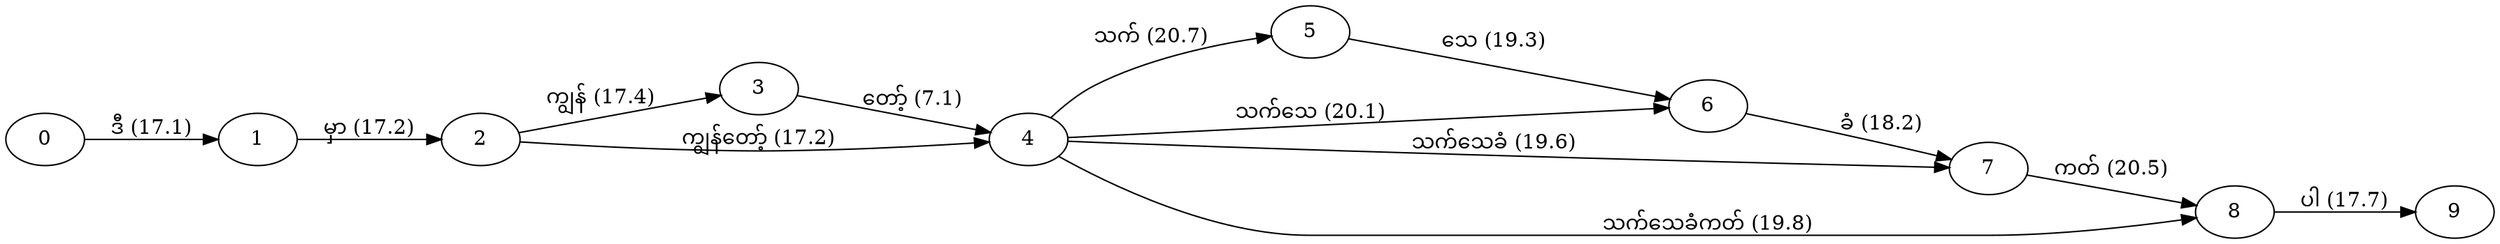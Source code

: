 digraph DAG {
  rankdir=LR;
  0 -> 1 [label="ဒီ (17.1)"];
  1 -> 2 [label="မှာ (17.2)"];
  2 -> 3 [label="ကျွန် (17.4)"];
  2 -> 4 [label="ကျွန်တော့် (17.2)"];
  3 -> 4 [label="တော့် (7.1)"];
  4 -> 5 [label="သက် (20.7)"];
  4 -> 6 [label="သက်သေ (20.1)"];
  4 -> 7 [label="သက်သေခံ (19.6)"];
  4 -> 8 [label="သက်သေခံကတ် (19.8)"];
  5 -> 6 [label="သေ (19.3)"];
  6 -> 7 [label="ခံ (18.2)"];
  7 -> 8 [label="ကတ် (20.5)"];
  8 -> 9 [label="ပါ (17.7)"];
}